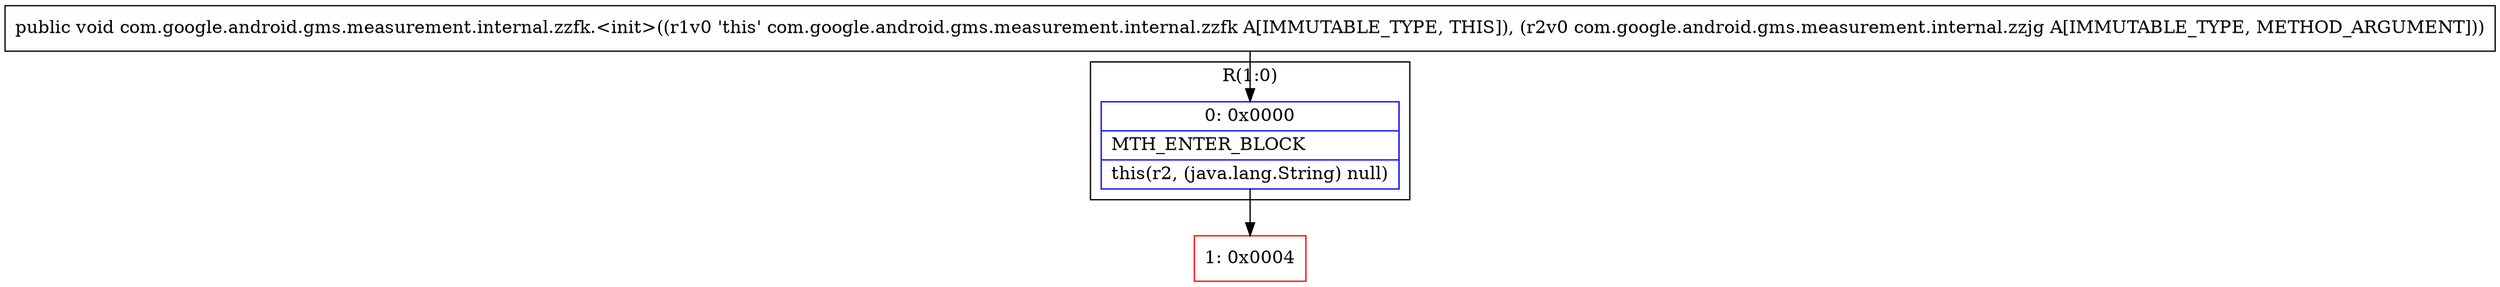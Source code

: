 digraph "CFG forcom.google.android.gms.measurement.internal.zzfk.\<init\>(Lcom\/google\/android\/gms\/measurement\/internal\/zzjg;)V" {
subgraph cluster_Region_1286598206 {
label = "R(1:0)";
node [shape=record,color=blue];
Node_0 [shape=record,label="{0\:\ 0x0000|MTH_ENTER_BLOCK\l|this(r2, (java.lang.String) null)\l}"];
}
Node_1 [shape=record,color=red,label="{1\:\ 0x0004}"];
MethodNode[shape=record,label="{public void com.google.android.gms.measurement.internal.zzfk.\<init\>((r1v0 'this' com.google.android.gms.measurement.internal.zzfk A[IMMUTABLE_TYPE, THIS]), (r2v0 com.google.android.gms.measurement.internal.zzjg A[IMMUTABLE_TYPE, METHOD_ARGUMENT])) }"];
MethodNode -> Node_0;
Node_0 -> Node_1;
}

